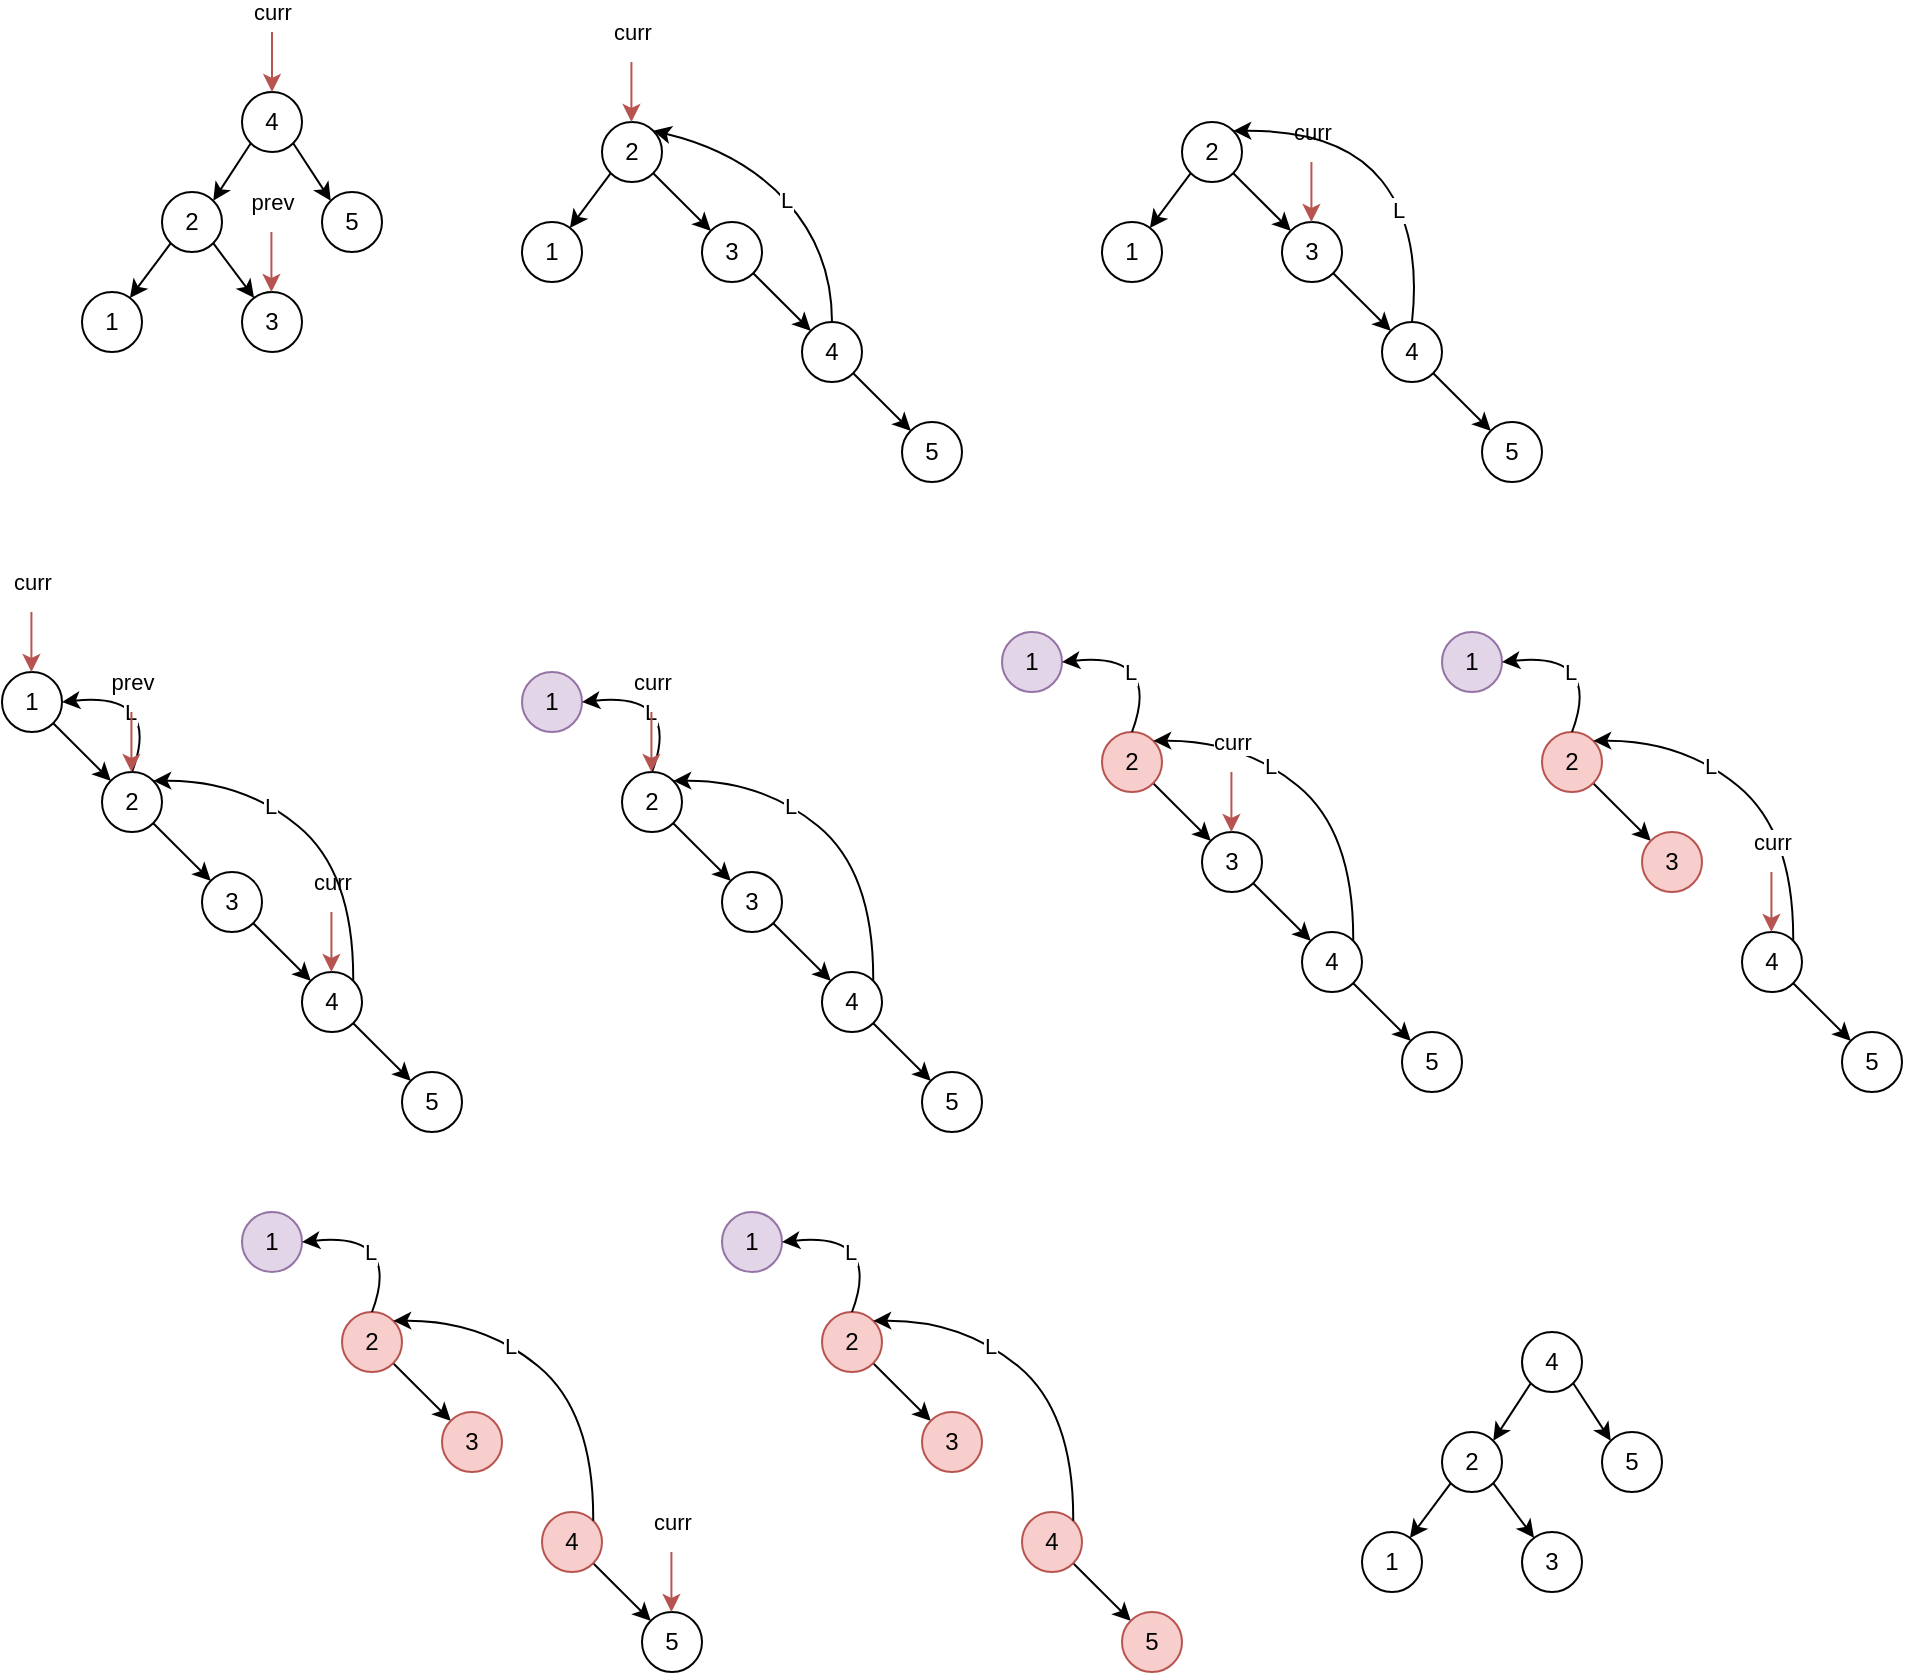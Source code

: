 <mxfile version="13.8.8" type="device"><diagram name="Page-1" id="42789a77-a242-8287-6e28-9cd8cfd52e62"><mxGraphModel dx="1424" dy="900" grid="1" gridSize="10" guides="1" tooltips="1" connect="1" arrows="1" fold="1" page="1" pageScale="1" pageWidth="1100" pageHeight="850" background="#ffffff" math="0" shadow="0"><root><mxCell id="0"/><mxCell id="1" parent="0"/><mxCell id="4T6d0F775KMx8Y6sRcqp-11" style="edgeStyle=none;rounded=0;orthogonalLoop=1;jettySize=auto;html=1;exitX=0;exitY=1;exitDx=0;exitDy=0;entryX=1;entryY=0;entryDx=0;entryDy=0;" edge="1" parent="1" source="4T6d0F775KMx8Y6sRcqp-1" target="4T6d0F775KMx8Y6sRcqp-2"><mxGeometry relative="1" as="geometry"/></mxCell><mxCell id="4T6d0F775KMx8Y6sRcqp-14" style="edgeStyle=none;rounded=0;orthogonalLoop=1;jettySize=auto;html=1;exitX=1;exitY=1;exitDx=0;exitDy=0;entryX=0;entryY=0;entryDx=0;entryDy=0;" edge="1" parent="1" source="4T6d0F775KMx8Y6sRcqp-1" target="4T6d0F775KMx8Y6sRcqp-5"><mxGeometry relative="1" as="geometry"/></mxCell><mxCell id="4T6d0F775KMx8Y6sRcqp-1" value="4" style="ellipse;whiteSpace=wrap;html=1;" vertex="1" parent="1"><mxGeometry x="160" y="110" width="30" height="30" as="geometry"/></mxCell><mxCell id="4T6d0F775KMx8Y6sRcqp-12" style="edgeStyle=none;rounded=0;orthogonalLoop=1;jettySize=auto;html=1;exitX=0;exitY=1;exitDx=0;exitDy=0;" edge="1" parent="1" source="4T6d0F775KMx8Y6sRcqp-2" target="4T6d0F775KMx8Y6sRcqp-3"><mxGeometry relative="1" as="geometry"/></mxCell><mxCell id="4T6d0F775KMx8Y6sRcqp-13" style="edgeStyle=none;rounded=0;orthogonalLoop=1;jettySize=auto;html=1;exitX=1;exitY=1;exitDx=0;exitDy=0;" edge="1" parent="1" source="4T6d0F775KMx8Y6sRcqp-2" target="4T6d0F775KMx8Y6sRcqp-4"><mxGeometry relative="1" as="geometry"/></mxCell><mxCell id="4T6d0F775KMx8Y6sRcqp-2" value="2" style="ellipse;whiteSpace=wrap;html=1;" vertex="1" parent="1"><mxGeometry x="120" y="160" width="30" height="30" as="geometry"/></mxCell><mxCell id="4T6d0F775KMx8Y6sRcqp-3" value="1" style="ellipse;whiteSpace=wrap;html=1;" vertex="1" parent="1"><mxGeometry x="80" y="210" width="30" height="30" as="geometry"/></mxCell><mxCell id="4T6d0F775KMx8Y6sRcqp-4" value="3" style="ellipse;whiteSpace=wrap;html=1;" vertex="1" parent="1"><mxGeometry x="160" y="210" width="30" height="30" as="geometry"/></mxCell><mxCell id="4T6d0F775KMx8Y6sRcqp-5" value="5" style="ellipse;whiteSpace=wrap;html=1;" vertex="1" parent="1"><mxGeometry x="200" y="160" width="30" height="30" as="geometry"/></mxCell><mxCell id="4T6d0F775KMx8Y6sRcqp-16" style="edgeStyle=none;rounded=0;orthogonalLoop=1;jettySize=auto;html=1;exitX=1;exitY=1;exitDx=0;exitDy=0;entryX=0;entryY=0;entryDx=0;entryDy=0;" edge="1" parent="1" source="4T6d0F775KMx8Y6sRcqp-17" target="4T6d0F775KMx8Y6sRcqp-23"><mxGeometry relative="1" as="geometry"/></mxCell><mxCell id="4T6d0F775KMx8Y6sRcqp-17" value="4" style="ellipse;whiteSpace=wrap;html=1;" vertex="1" parent="1"><mxGeometry x="440" y="225" width="30" height="30" as="geometry"/></mxCell><mxCell id="4T6d0F775KMx8Y6sRcqp-18" style="edgeStyle=none;rounded=0;orthogonalLoop=1;jettySize=auto;html=1;exitX=0;exitY=1;exitDx=0;exitDy=0;" edge="1" parent="1" source="4T6d0F775KMx8Y6sRcqp-20" target="4T6d0F775KMx8Y6sRcqp-21"><mxGeometry relative="1" as="geometry"/></mxCell><mxCell id="4T6d0F775KMx8Y6sRcqp-19" style="edgeStyle=none;rounded=0;orthogonalLoop=1;jettySize=auto;html=1;exitX=1;exitY=1;exitDx=0;exitDy=0;" edge="1" parent="1" source="4T6d0F775KMx8Y6sRcqp-20" target="4T6d0F775KMx8Y6sRcqp-22"><mxGeometry relative="1" as="geometry"/></mxCell><mxCell id="4T6d0F775KMx8Y6sRcqp-20" value="2" style="ellipse;whiteSpace=wrap;html=1;" vertex="1" parent="1"><mxGeometry x="340" y="125" width="30" height="30" as="geometry"/></mxCell><mxCell id="4T6d0F775KMx8Y6sRcqp-21" value="1" style="ellipse;whiteSpace=wrap;html=1;" vertex="1" parent="1"><mxGeometry x="300" y="175" width="30" height="30" as="geometry"/></mxCell><mxCell id="4T6d0F775KMx8Y6sRcqp-24" style="edgeStyle=none;rounded=0;orthogonalLoop=1;jettySize=auto;html=1;exitX=1;exitY=1;exitDx=0;exitDy=0;entryX=0;entryY=0;entryDx=0;entryDy=0;" edge="1" parent="1" source="4T6d0F775KMx8Y6sRcqp-22" target="4T6d0F775KMx8Y6sRcqp-17"><mxGeometry relative="1" as="geometry"/></mxCell><mxCell id="4T6d0F775KMx8Y6sRcqp-22" value="3" style="ellipse;whiteSpace=wrap;html=1;" vertex="1" parent="1"><mxGeometry x="390" y="175" width="30" height="30" as="geometry"/></mxCell><mxCell id="4T6d0F775KMx8Y6sRcqp-23" value="5" style="ellipse;whiteSpace=wrap;html=1;" vertex="1" parent="1"><mxGeometry x="490" y="275" width="30" height="30" as="geometry"/></mxCell><mxCell id="4T6d0F775KMx8Y6sRcqp-25" value="" style="endArrow=classic;html=1;entryX=0.5;entryY=0;entryDx=0;entryDy=0;fillColor=#f8cecc;strokeColor=#b85450;" edge="1" parent="1" target="4T6d0F775KMx8Y6sRcqp-1"><mxGeometry width="50" height="50" relative="1" as="geometry"><mxPoint x="175" y="80" as="sourcePoint"/><mxPoint x="200" y="50" as="targetPoint"/></mxGeometry></mxCell><mxCell id="4T6d0F775KMx8Y6sRcqp-36" value="curr" style="edgeLabel;html=1;align=center;verticalAlign=middle;resizable=0;points=[];" vertex="1" connectable="0" parent="4T6d0F775KMx8Y6sRcqp-25"><mxGeometry x="-0.561" y="-2" relative="1" as="geometry"><mxPoint x="2" y="-16.86" as="offset"/></mxGeometry></mxCell><mxCell id="4T6d0F775KMx8Y6sRcqp-37" value="" style="endArrow=classic;html=1;entryX=0.5;entryY=0;entryDx=0;entryDy=0;fillColor=#f8cecc;strokeColor=#b85450;" edge="1" parent="1"><mxGeometry width="50" height="50" relative="1" as="geometry"><mxPoint x="354.71" y="95" as="sourcePoint"/><mxPoint x="354.71" y="125" as="targetPoint"/></mxGeometry></mxCell><mxCell id="4T6d0F775KMx8Y6sRcqp-38" value="curr" style="edgeLabel;html=1;align=center;verticalAlign=middle;resizable=0;points=[];" vertex="1" connectable="0" parent="4T6d0F775KMx8Y6sRcqp-37"><mxGeometry x="-0.561" y="-2" relative="1" as="geometry"><mxPoint x="2.29" y="-21.86" as="offset"/></mxGeometry></mxCell><mxCell id="4T6d0F775KMx8Y6sRcqp-39" value="" style="endArrow=classic;html=1;entryX=0.5;entryY=0;entryDx=0;entryDy=0;fillColor=#f8cecc;strokeColor=#b85450;" edge="1" parent="1"><mxGeometry width="50" height="50" relative="1" as="geometry"><mxPoint x="174.71" y="180" as="sourcePoint"/><mxPoint x="174.71" y="210" as="targetPoint"/></mxGeometry></mxCell><mxCell id="4T6d0F775KMx8Y6sRcqp-40" value="prev" style="edgeLabel;html=1;align=center;verticalAlign=middle;resizable=0;points=[];" vertex="1" connectable="0" parent="4T6d0F775KMx8Y6sRcqp-39"><mxGeometry x="-0.561" y="-2" relative="1" as="geometry"><mxPoint x="2.29" y="-21.86" as="offset"/></mxGeometry></mxCell><mxCell id="4T6d0F775KMx8Y6sRcqp-44" value="" style="curved=1;endArrow=classic;html=1;entryX=1;entryY=0;entryDx=0;entryDy=0;exitX=0.5;exitY=0;exitDx=0;exitDy=0;" edge="1" parent="1" source="4T6d0F775KMx8Y6sRcqp-17" target="4T6d0F775KMx8Y6sRcqp-20"><mxGeometry width="50" height="50" relative="1" as="geometry"><mxPoint x="560" y="295" as="sourcePoint"/><mxPoint x="610" y="245" as="targetPoint"/><Array as="points"><mxPoint x="455" y="190"/><mxPoint x="410" y="140"/></Array></mxGeometry></mxCell><mxCell id="4T6d0F775KMx8Y6sRcqp-76" value="L" style="edgeLabel;html=1;align=center;verticalAlign=middle;resizable=0;points=[];" vertex="1" connectable="0" parent="4T6d0F775KMx8Y6sRcqp-44"><mxGeometry x="-0.052" relative="1" as="geometry"><mxPoint as="offset"/></mxGeometry></mxCell><mxCell id="4T6d0F775KMx8Y6sRcqp-45" style="edgeStyle=none;rounded=0;orthogonalLoop=1;jettySize=auto;html=1;exitX=1;exitY=1;exitDx=0;exitDy=0;entryX=0;entryY=0;entryDx=0;entryDy=0;" edge="1" parent="1" source="4T6d0F775KMx8Y6sRcqp-46" target="4T6d0F775KMx8Y6sRcqp-53"><mxGeometry relative="1" as="geometry"/></mxCell><mxCell id="4T6d0F775KMx8Y6sRcqp-46" value="4" style="ellipse;whiteSpace=wrap;html=1;" vertex="1" parent="1"><mxGeometry x="730" y="225" width="30" height="30" as="geometry"/></mxCell><mxCell id="4T6d0F775KMx8Y6sRcqp-47" style="edgeStyle=none;rounded=0;orthogonalLoop=1;jettySize=auto;html=1;exitX=0;exitY=1;exitDx=0;exitDy=0;" edge="1" parent="1" source="4T6d0F775KMx8Y6sRcqp-49" target="4T6d0F775KMx8Y6sRcqp-50"><mxGeometry relative="1" as="geometry"/></mxCell><mxCell id="4T6d0F775KMx8Y6sRcqp-48" style="edgeStyle=none;rounded=0;orthogonalLoop=1;jettySize=auto;html=1;exitX=1;exitY=1;exitDx=0;exitDy=0;" edge="1" parent="1" source="4T6d0F775KMx8Y6sRcqp-49" target="4T6d0F775KMx8Y6sRcqp-52"><mxGeometry relative="1" as="geometry"/></mxCell><mxCell id="4T6d0F775KMx8Y6sRcqp-49" value="2" style="ellipse;whiteSpace=wrap;html=1;" vertex="1" parent="1"><mxGeometry x="630" y="125" width="30" height="30" as="geometry"/></mxCell><mxCell id="4T6d0F775KMx8Y6sRcqp-50" value="1" style="ellipse;whiteSpace=wrap;html=1;" vertex="1" parent="1"><mxGeometry x="590" y="175" width="30" height="30" as="geometry"/></mxCell><mxCell id="4T6d0F775KMx8Y6sRcqp-51" style="edgeStyle=none;rounded=0;orthogonalLoop=1;jettySize=auto;html=1;exitX=1;exitY=1;exitDx=0;exitDy=0;entryX=0;entryY=0;entryDx=0;entryDy=0;" edge="1" parent="1" source="4T6d0F775KMx8Y6sRcqp-52" target="4T6d0F775KMx8Y6sRcqp-46"><mxGeometry relative="1" as="geometry"/></mxCell><mxCell id="4T6d0F775KMx8Y6sRcqp-52" value="3" style="ellipse;whiteSpace=wrap;html=1;" vertex="1" parent="1"><mxGeometry x="680" y="175" width="30" height="30" as="geometry"/></mxCell><mxCell id="4T6d0F775KMx8Y6sRcqp-53" value="5" style="ellipse;whiteSpace=wrap;html=1;" vertex="1" parent="1"><mxGeometry x="780" y="275" width="30" height="30" as="geometry"/></mxCell><mxCell id="4T6d0F775KMx8Y6sRcqp-54" value="" style="endArrow=classic;html=1;entryX=0.5;entryY=0;entryDx=0;entryDy=0;fillColor=#f8cecc;strokeColor=#b85450;" edge="1" parent="1"><mxGeometry width="50" height="50" relative="1" as="geometry"><mxPoint x="694.71" y="145" as="sourcePoint"/><mxPoint x="694.71" y="175" as="targetPoint"/></mxGeometry></mxCell><mxCell id="4T6d0F775KMx8Y6sRcqp-55" value="curr" style="edgeLabel;html=1;align=center;verticalAlign=middle;resizable=0;points=[];" vertex="1" connectable="0" parent="4T6d0F775KMx8Y6sRcqp-54"><mxGeometry x="-0.561" y="-2" relative="1" as="geometry"><mxPoint x="2.29" y="-21.86" as="offset"/></mxGeometry></mxCell><mxCell id="4T6d0F775KMx8Y6sRcqp-58" value="" style="curved=1;endArrow=classic;html=1;entryX=1;entryY=0;entryDx=0;entryDy=0;exitX=0.5;exitY=0;exitDx=0;exitDy=0;" edge="1" parent="1" source="4T6d0F775KMx8Y6sRcqp-46" target="4T6d0F775KMx8Y6sRcqp-49"><mxGeometry width="50" height="50" relative="1" as="geometry"><mxPoint x="850" y="295" as="sourcePoint"/><mxPoint x="900" y="245" as="targetPoint"/><Array as="points"><mxPoint x="750" y="180"/><mxPoint x="710" y="129"/></Array></mxGeometry></mxCell><mxCell id="4T6d0F775KMx8Y6sRcqp-77" value="L" style="edgeLabel;html=1;align=center;verticalAlign=middle;resizable=0;points=[];" vertex="1" connectable="0" parent="4T6d0F775KMx8Y6sRcqp-58"><mxGeometry x="-0.254" y="3" relative="1" as="geometry"><mxPoint as="offset"/></mxGeometry></mxCell><mxCell id="4T6d0F775KMx8Y6sRcqp-59" style="edgeStyle=none;rounded=0;orthogonalLoop=1;jettySize=auto;html=1;exitX=1;exitY=1;exitDx=0;exitDy=0;entryX=0;entryY=0;entryDx=0;entryDy=0;" edge="1" parent="1" source="4T6d0F775KMx8Y6sRcqp-60" target="4T6d0F775KMx8Y6sRcqp-67"><mxGeometry relative="1" as="geometry"/></mxCell><mxCell id="4T6d0F775KMx8Y6sRcqp-60" value="4" style="ellipse;whiteSpace=wrap;html=1;" vertex="1" parent="1"><mxGeometry x="190" y="550" width="30" height="30" as="geometry"/></mxCell><mxCell id="4T6d0F775KMx8Y6sRcqp-62" style="edgeStyle=none;rounded=0;orthogonalLoop=1;jettySize=auto;html=1;exitX=1;exitY=1;exitDx=0;exitDy=0;" edge="1" parent="1" source="4T6d0F775KMx8Y6sRcqp-63" target="4T6d0F775KMx8Y6sRcqp-66"><mxGeometry relative="1" as="geometry"/></mxCell><mxCell id="4T6d0F775KMx8Y6sRcqp-63" value="2" style="ellipse;whiteSpace=wrap;html=1;" vertex="1" parent="1"><mxGeometry x="90" y="450" width="30" height="30" as="geometry"/></mxCell><mxCell id="4T6d0F775KMx8Y6sRcqp-72" style="edgeStyle=none;rounded=0;orthogonalLoop=1;jettySize=auto;html=1;exitX=1;exitY=1;exitDx=0;exitDy=0;entryX=0;entryY=0;entryDx=0;entryDy=0;" edge="1" parent="1" source="4T6d0F775KMx8Y6sRcqp-64" target="4T6d0F775KMx8Y6sRcqp-63"><mxGeometry relative="1" as="geometry"/></mxCell><mxCell id="4T6d0F775KMx8Y6sRcqp-64" value="1" style="ellipse;whiteSpace=wrap;html=1;" vertex="1" parent="1"><mxGeometry x="40" y="400" width="30" height="30" as="geometry"/></mxCell><mxCell id="4T6d0F775KMx8Y6sRcqp-65" style="edgeStyle=none;rounded=0;orthogonalLoop=1;jettySize=auto;html=1;exitX=1;exitY=1;exitDx=0;exitDy=0;entryX=0;entryY=0;entryDx=0;entryDy=0;" edge="1" parent="1" source="4T6d0F775KMx8Y6sRcqp-66" target="4T6d0F775KMx8Y6sRcqp-60"><mxGeometry relative="1" as="geometry"/></mxCell><mxCell id="4T6d0F775KMx8Y6sRcqp-66" value="3" style="ellipse;whiteSpace=wrap;html=1;" vertex="1" parent="1"><mxGeometry x="140" y="500" width="30" height="30" as="geometry"/></mxCell><mxCell id="4T6d0F775KMx8Y6sRcqp-67" value="5" style="ellipse;whiteSpace=wrap;html=1;" vertex="1" parent="1"><mxGeometry x="240" y="600" width="30" height="30" as="geometry"/></mxCell><mxCell id="4T6d0F775KMx8Y6sRcqp-68" value="" style="endArrow=classic;html=1;entryX=0.5;entryY=0;entryDx=0;entryDy=0;fillColor=#f8cecc;strokeColor=#b85450;" edge="1" parent="1"><mxGeometry width="50" height="50" relative="1" as="geometry"><mxPoint x="204.71" y="520" as="sourcePoint"/><mxPoint x="204.71" y="550" as="targetPoint"/></mxGeometry></mxCell><mxCell id="4T6d0F775KMx8Y6sRcqp-69" value="curr" style="edgeLabel;html=1;align=center;verticalAlign=middle;resizable=0;points=[];" vertex="1" connectable="0" parent="4T6d0F775KMx8Y6sRcqp-68"><mxGeometry x="-0.561" y="-2" relative="1" as="geometry"><mxPoint x="2.29" y="-21.86" as="offset"/></mxGeometry></mxCell><mxCell id="4T6d0F775KMx8Y6sRcqp-70" value="" style="curved=1;endArrow=classic;html=1;entryX=1;entryY=0;entryDx=0;entryDy=0;exitX=1;exitY=0;exitDx=0;exitDy=0;" edge="1" parent="1" source="4T6d0F775KMx8Y6sRcqp-60" target="4T6d0F775KMx8Y6sRcqp-63"><mxGeometry width="50" height="50" relative="1" as="geometry"><mxPoint x="310" y="550" as="sourcePoint"/><mxPoint x="360" y="500" as="targetPoint"/><Array as="points"><mxPoint x="216" y="500"/><mxPoint x="160" y="454"/></Array></mxGeometry></mxCell><mxCell id="4T6d0F775KMx8Y6sRcqp-79" value="L" style="edgeLabel;html=1;align=center;verticalAlign=middle;resizable=0;points=[];" vertex="1" connectable="0" parent="4T6d0F775KMx8Y6sRcqp-70"><mxGeometry x="0.267" y="1" relative="1" as="geometry"><mxPoint as="offset"/></mxGeometry></mxCell><mxCell id="4T6d0F775KMx8Y6sRcqp-73" value="" style="curved=1;endArrow=classic;html=1;exitX=0.5;exitY=0;exitDx=0;exitDy=0;entryX=1;entryY=0.5;entryDx=0;entryDy=0;" edge="1" parent="1" source="4T6d0F775KMx8Y6sRcqp-63" target="4T6d0F775KMx8Y6sRcqp-64"><mxGeometry width="50" height="50" relative="1" as="geometry"><mxPoint x="350" y="420" as="sourcePoint"/><mxPoint x="400" y="370" as="targetPoint"/><Array as="points"><mxPoint x="120" y="410"/></Array></mxGeometry></mxCell><mxCell id="4T6d0F775KMx8Y6sRcqp-78" value="L" style="edgeLabel;html=1;align=center;verticalAlign=middle;resizable=0;points=[];" vertex="1" connectable="0" parent="4T6d0F775KMx8Y6sRcqp-73"><mxGeometry x="-0.404" y="12" relative="1" as="geometry"><mxPoint as="offset"/></mxGeometry></mxCell><mxCell id="4T6d0F775KMx8Y6sRcqp-74" value="" style="endArrow=classic;html=1;entryX=0.5;entryY=0;entryDx=0;entryDy=0;fillColor=#f8cecc;strokeColor=#b85450;" edge="1" parent="1"><mxGeometry width="50" height="50" relative="1" as="geometry"><mxPoint x="54.71" y="370" as="sourcePoint"/><mxPoint x="54.71" y="400" as="targetPoint"/></mxGeometry></mxCell><mxCell id="4T6d0F775KMx8Y6sRcqp-75" value="curr" style="edgeLabel;html=1;align=center;verticalAlign=middle;resizable=0;points=[];" vertex="1" connectable="0" parent="4T6d0F775KMx8Y6sRcqp-74"><mxGeometry x="-0.561" y="-2" relative="1" as="geometry"><mxPoint x="2.29" y="-21.86" as="offset"/></mxGeometry></mxCell><mxCell id="4T6d0F775KMx8Y6sRcqp-80" style="edgeStyle=none;rounded=0;orthogonalLoop=1;jettySize=auto;html=1;exitX=1;exitY=1;exitDx=0;exitDy=0;entryX=0;entryY=0;entryDx=0;entryDy=0;" edge="1" parent="1" source="4T6d0F775KMx8Y6sRcqp-81" target="4T6d0F775KMx8Y6sRcqp-88"><mxGeometry relative="1" as="geometry"/></mxCell><mxCell id="4T6d0F775KMx8Y6sRcqp-81" value="4" style="ellipse;whiteSpace=wrap;html=1;" vertex="1" parent="1"><mxGeometry x="450" y="550" width="30" height="30" as="geometry"/></mxCell><mxCell id="4T6d0F775KMx8Y6sRcqp-82" style="edgeStyle=none;rounded=0;orthogonalLoop=1;jettySize=auto;html=1;exitX=1;exitY=1;exitDx=0;exitDy=0;" edge="1" parent="1" source="4T6d0F775KMx8Y6sRcqp-83" target="4T6d0F775KMx8Y6sRcqp-87"><mxGeometry relative="1" as="geometry"/></mxCell><mxCell id="4T6d0F775KMx8Y6sRcqp-83" value="2" style="ellipse;whiteSpace=wrap;html=1;" vertex="1" parent="1"><mxGeometry x="350" y="450" width="30" height="30" as="geometry"/></mxCell><mxCell id="4T6d0F775KMx8Y6sRcqp-85" value="1" style="ellipse;whiteSpace=wrap;html=1;fillColor=#e1d5e7;strokeColor=#9673a6;" vertex="1" parent="1"><mxGeometry x="300" y="400" width="30" height="30" as="geometry"/></mxCell><mxCell id="4T6d0F775KMx8Y6sRcqp-86" style="edgeStyle=none;rounded=0;orthogonalLoop=1;jettySize=auto;html=1;exitX=1;exitY=1;exitDx=0;exitDy=0;entryX=0;entryY=0;entryDx=0;entryDy=0;" edge="1" parent="1" source="4T6d0F775KMx8Y6sRcqp-87" target="4T6d0F775KMx8Y6sRcqp-81"><mxGeometry relative="1" as="geometry"/></mxCell><mxCell id="4T6d0F775KMx8Y6sRcqp-87" value="3" style="ellipse;whiteSpace=wrap;html=1;" vertex="1" parent="1"><mxGeometry x="400" y="500" width="30" height="30" as="geometry"/></mxCell><mxCell id="4T6d0F775KMx8Y6sRcqp-88" value="5" style="ellipse;whiteSpace=wrap;html=1;" vertex="1" parent="1"><mxGeometry x="500" y="600" width="30" height="30" as="geometry"/></mxCell><mxCell id="4T6d0F775KMx8Y6sRcqp-91" value="" style="curved=1;endArrow=classic;html=1;entryX=1;entryY=0;entryDx=0;entryDy=0;exitX=1;exitY=0;exitDx=0;exitDy=0;" edge="1" parent="1" source="4T6d0F775KMx8Y6sRcqp-81" target="4T6d0F775KMx8Y6sRcqp-83"><mxGeometry width="50" height="50" relative="1" as="geometry"><mxPoint x="570" y="550" as="sourcePoint"/><mxPoint x="620" y="500" as="targetPoint"/><Array as="points"><mxPoint x="476" y="500"/><mxPoint x="420" y="454"/></Array></mxGeometry></mxCell><mxCell id="4T6d0F775KMx8Y6sRcqp-92" value="L" style="edgeLabel;html=1;align=center;verticalAlign=middle;resizable=0;points=[];" vertex="1" connectable="0" parent="4T6d0F775KMx8Y6sRcqp-91"><mxGeometry x="0.267" y="1" relative="1" as="geometry"><mxPoint as="offset"/></mxGeometry></mxCell><mxCell id="4T6d0F775KMx8Y6sRcqp-93" value="" style="curved=1;endArrow=classic;html=1;exitX=0.5;exitY=0;exitDx=0;exitDy=0;entryX=1;entryY=0.5;entryDx=0;entryDy=0;" edge="1" parent="1" source="4T6d0F775KMx8Y6sRcqp-83" target="4T6d0F775KMx8Y6sRcqp-85"><mxGeometry width="50" height="50" relative="1" as="geometry"><mxPoint x="610" y="420" as="sourcePoint"/><mxPoint x="660" y="370" as="targetPoint"/><Array as="points"><mxPoint x="380" y="410"/></Array></mxGeometry></mxCell><mxCell id="4T6d0F775KMx8Y6sRcqp-94" value="L" style="edgeLabel;html=1;align=center;verticalAlign=middle;resizable=0;points=[];" vertex="1" connectable="0" parent="4T6d0F775KMx8Y6sRcqp-93"><mxGeometry x="-0.404" y="12" relative="1" as="geometry"><mxPoint as="offset"/></mxGeometry></mxCell><mxCell id="4T6d0F775KMx8Y6sRcqp-95" value="" style="endArrow=classic;html=1;entryX=0.5;entryY=0;entryDx=0;entryDy=0;fillColor=#f8cecc;strokeColor=#b85450;" edge="1" parent="1"><mxGeometry width="50" height="50" relative="1" as="geometry"><mxPoint x="104.71" y="420" as="sourcePoint"/><mxPoint x="104.71" y="450" as="targetPoint"/></mxGeometry></mxCell><mxCell id="4T6d0F775KMx8Y6sRcqp-96" value="prev" style="edgeLabel;html=1;align=center;verticalAlign=middle;resizable=0;points=[];" vertex="1" connectable="0" parent="4T6d0F775KMx8Y6sRcqp-95"><mxGeometry x="-0.561" y="-2" relative="1" as="geometry"><mxPoint x="2.29" y="-21.86" as="offset"/></mxGeometry></mxCell><mxCell id="4T6d0F775KMx8Y6sRcqp-97" value="" style="endArrow=classic;html=1;entryX=0.5;entryY=0;entryDx=0;entryDy=0;fillColor=#f8cecc;strokeColor=#b85450;" edge="1" parent="1"><mxGeometry width="50" height="50" relative="1" as="geometry"><mxPoint x="364.71" y="420" as="sourcePoint"/><mxPoint x="364.71" y="450" as="targetPoint"/></mxGeometry></mxCell><mxCell id="4T6d0F775KMx8Y6sRcqp-98" value="curr" style="edgeLabel;html=1;align=center;verticalAlign=middle;resizable=0;points=[];" vertex="1" connectable="0" parent="4T6d0F775KMx8Y6sRcqp-97"><mxGeometry x="-0.561" y="-2" relative="1" as="geometry"><mxPoint x="2.29" y="-21.86" as="offset"/></mxGeometry></mxCell><mxCell id="4T6d0F775KMx8Y6sRcqp-99" style="edgeStyle=none;rounded=0;orthogonalLoop=1;jettySize=auto;html=1;exitX=1;exitY=1;exitDx=0;exitDy=0;entryX=0;entryY=0;entryDx=0;entryDy=0;" edge="1" parent="1" source="4T6d0F775KMx8Y6sRcqp-100" target="4T6d0F775KMx8Y6sRcqp-106"><mxGeometry relative="1" as="geometry"/></mxCell><mxCell id="4T6d0F775KMx8Y6sRcqp-100" value="4" style="ellipse;whiteSpace=wrap;html=1;" vertex="1" parent="1"><mxGeometry x="690" y="530" width="30" height="30" as="geometry"/></mxCell><mxCell id="4T6d0F775KMx8Y6sRcqp-101" style="edgeStyle=none;rounded=0;orthogonalLoop=1;jettySize=auto;html=1;exitX=1;exitY=1;exitDx=0;exitDy=0;" edge="1" parent="1" source="4T6d0F775KMx8Y6sRcqp-102" target="4T6d0F775KMx8Y6sRcqp-105"><mxGeometry relative="1" as="geometry"/></mxCell><mxCell id="4T6d0F775KMx8Y6sRcqp-102" value="2" style="ellipse;whiteSpace=wrap;html=1;fillColor=#f8cecc;strokeColor=#b85450;" vertex="1" parent="1"><mxGeometry x="590" y="430" width="30" height="30" as="geometry"/></mxCell><mxCell id="4T6d0F775KMx8Y6sRcqp-103" value="1" style="ellipse;whiteSpace=wrap;html=1;fillColor=#e1d5e7;strokeColor=#9673a6;" vertex="1" parent="1"><mxGeometry x="540" y="380" width="30" height="30" as="geometry"/></mxCell><mxCell id="4T6d0F775KMx8Y6sRcqp-104" style="edgeStyle=none;rounded=0;orthogonalLoop=1;jettySize=auto;html=1;exitX=1;exitY=1;exitDx=0;exitDy=0;entryX=0;entryY=0;entryDx=0;entryDy=0;" edge="1" parent="1" source="4T6d0F775KMx8Y6sRcqp-105" target="4T6d0F775KMx8Y6sRcqp-100"><mxGeometry relative="1" as="geometry"/></mxCell><mxCell id="4T6d0F775KMx8Y6sRcqp-105" value="3" style="ellipse;whiteSpace=wrap;html=1;" vertex="1" parent="1"><mxGeometry x="640" y="480" width="30" height="30" as="geometry"/></mxCell><mxCell id="4T6d0F775KMx8Y6sRcqp-106" value="5" style="ellipse;whiteSpace=wrap;html=1;" vertex="1" parent="1"><mxGeometry x="740" y="580" width="30" height="30" as="geometry"/></mxCell><mxCell id="4T6d0F775KMx8Y6sRcqp-109" value="" style="curved=1;endArrow=classic;html=1;entryX=1;entryY=0;entryDx=0;entryDy=0;exitX=1;exitY=0;exitDx=0;exitDy=0;" edge="1" parent="1" source="4T6d0F775KMx8Y6sRcqp-100" target="4T6d0F775KMx8Y6sRcqp-102"><mxGeometry width="50" height="50" relative="1" as="geometry"><mxPoint x="810" y="530" as="sourcePoint"/><mxPoint x="860" y="480" as="targetPoint"/><Array as="points"><mxPoint x="716" y="480"/><mxPoint x="660" y="434"/></Array></mxGeometry></mxCell><mxCell id="4T6d0F775KMx8Y6sRcqp-110" value="L" style="edgeLabel;html=1;align=center;verticalAlign=middle;resizable=0;points=[];" vertex="1" connectable="0" parent="4T6d0F775KMx8Y6sRcqp-109"><mxGeometry x="0.267" y="1" relative="1" as="geometry"><mxPoint as="offset"/></mxGeometry></mxCell><mxCell id="4T6d0F775KMx8Y6sRcqp-111" value="" style="curved=1;endArrow=classic;html=1;exitX=0.5;exitY=0;exitDx=0;exitDy=0;entryX=1;entryY=0.5;entryDx=0;entryDy=0;" edge="1" parent="1" source="4T6d0F775KMx8Y6sRcqp-102" target="4T6d0F775KMx8Y6sRcqp-103"><mxGeometry width="50" height="50" relative="1" as="geometry"><mxPoint x="850" y="400" as="sourcePoint"/><mxPoint x="900" y="350" as="targetPoint"/><Array as="points"><mxPoint x="620" y="390"/></Array></mxGeometry></mxCell><mxCell id="4T6d0F775KMx8Y6sRcqp-112" value="L" style="edgeLabel;html=1;align=center;verticalAlign=middle;resizable=0;points=[];" vertex="1" connectable="0" parent="4T6d0F775KMx8Y6sRcqp-111"><mxGeometry x="-0.404" y="12" relative="1" as="geometry"><mxPoint as="offset"/></mxGeometry></mxCell><mxCell id="4T6d0F775KMx8Y6sRcqp-113" value="" style="endArrow=classic;html=1;entryX=0.5;entryY=0;entryDx=0;entryDy=0;fillColor=#f8cecc;strokeColor=#b85450;" edge="1" parent="1"><mxGeometry width="50" height="50" relative="1" as="geometry"><mxPoint x="654.71" y="450" as="sourcePoint"/><mxPoint x="654.71" y="480" as="targetPoint"/></mxGeometry></mxCell><mxCell id="4T6d0F775KMx8Y6sRcqp-114" value="curr" style="edgeLabel;html=1;align=center;verticalAlign=middle;resizable=0;points=[];" vertex="1" connectable="0" parent="4T6d0F775KMx8Y6sRcqp-113"><mxGeometry x="-0.561" y="-2" relative="1" as="geometry"><mxPoint x="2.29" y="-21.86" as="offset"/></mxGeometry></mxCell><mxCell id="4T6d0F775KMx8Y6sRcqp-115" style="edgeStyle=none;rounded=0;orthogonalLoop=1;jettySize=auto;html=1;exitX=1;exitY=1;exitDx=0;exitDy=0;entryX=0;entryY=0;entryDx=0;entryDy=0;" edge="1" parent="1" source="4T6d0F775KMx8Y6sRcqp-116" target="4T6d0F775KMx8Y6sRcqp-122"><mxGeometry relative="1" as="geometry"/></mxCell><mxCell id="4T6d0F775KMx8Y6sRcqp-116" value="4" style="ellipse;whiteSpace=wrap;html=1;" vertex="1" parent="1"><mxGeometry x="910" y="530" width="30" height="30" as="geometry"/></mxCell><mxCell id="4T6d0F775KMx8Y6sRcqp-117" style="edgeStyle=none;rounded=0;orthogonalLoop=1;jettySize=auto;html=1;exitX=1;exitY=1;exitDx=0;exitDy=0;" edge="1" parent="1" source="4T6d0F775KMx8Y6sRcqp-118" target="4T6d0F775KMx8Y6sRcqp-121"><mxGeometry relative="1" as="geometry"/></mxCell><mxCell id="4T6d0F775KMx8Y6sRcqp-118" value="2" style="ellipse;whiteSpace=wrap;html=1;fillColor=#f8cecc;strokeColor=#b85450;" vertex="1" parent="1"><mxGeometry x="810" y="430" width="30" height="30" as="geometry"/></mxCell><mxCell id="4T6d0F775KMx8Y6sRcqp-119" value="1" style="ellipse;whiteSpace=wrap;html=1;fillColor=#e1d5e7;strokeColor=#9673a6;" vertex="1" parent="1"><mxGeometry x="760" y="380" width="30" height="30" as="geometry"/></mxCell><mxCell id="4T6d0F775KMx8Y6sRcqp-121" value="3" style="ellipse;whiteSpace=wrap;html=1;fillColor=#f8cecc;strokeColor=#b85450;" vertex="1" parent="1"><mxGeometry x="860" y="480" width="30" height="30" as="geometry"/></mxCell><mxCell id="4T6d0F775KMx8Y6sRcqp-122" value="5" style="ellipse;whiteSpace=wrap;html=1;" vertex="1" parent="1"><mxGeometry x="960" y="580" width="30" height="30" as="geometry"/></mxCell><mxCell id="4T6d0F775KMx8Y6sRcqp-123" value="" style="curved=1;endArrow=classic;html=1;entryX=1;entryY=0;entryDx=0;entryDy=0;exitX=1;exitY=0;exitDx=0;exitDy=0;" edge="1" parent="1" source="4T6d0F775KMx8Y6sRcqp-116" target="4T6d0F775KMx8Y6sRcqp-118"><mxGeometry width="50" height="50" relative="1" as="geometry"><mxPoint x="1030" y="530" as="sourcePoint"/><mxPoint x="1080" y="480" as="targetPoint"/><Array as="points"><mxPoint x="936" y="480"/><mxPoint x="880" y="434"/></Array></mxGeometry></mxCell><mxCell id="4T6d0F775KMx8Y6sRcqp-124" value="L" style="edgeLabel;html=1;align=center;verticalAlign=middle;resizable=0;points=[];" vertex="1" connectable="0" parent="4T6d0F775KMx8Y6sRcqp-123"><mxGeometry x="0.267" y="1" relative="1" as="geometry"><mxPoint as="offset"/></mxGeometry></mxCell><mxCell id="4T6d0F775KMx8Y6sRcqp-125" value="" style="curved=1;endArrow=classic;html=1;exitX=0.5;exitY=0;exitDx=0;exitDy=0;entryX=1;entryY=0.5;entryDx=0;entryDy=0;" edge="1" parent="1" source="4T6d0F775KMx8Y6sRcqp-118" target="4T6d0F775KMx8Y6sRcqp-119"><mxGeometry width="50" height="50" relative="1" as="geometry"><mxPoint x="1070" y="400" as="sourcePoint"/><mxPoint x="1120" y="350" as="targetPoint"/><Array as="points"><mxPoint x="840" y="390"/></Array></mxGeometry></mxCell><mxCell id="4T6d0F775KMx8Y6sRcqp-126" value="L" style="edgeLabel;html=1;align=center;verticalAlign=middle;resizable=0;points=[];" vertex="1" connectable="0" parent="4T6d0F775KMx8Y6sRcqp-125"><mxGeometry x="-0.404" y="12" relative="1" as="geometry"><mxPoint as="offset"/></mxGeometry></mxCell><mxCell id="4T6d0F775KMx8Y6sRcqp-127" value="" style="endArrow=classic;html=1;entryX=0.5;entryY=0;entryDx=0;entryDy=0;fillColor=#f8cecc;strokeColor=#b85450;" edge="1" parent="1"><mxGeometry width="50" height="50" relative="1" as="geometry"><mxPoint x="924.71" y="500" as="sourcePoint"/><mxPoint x="924.71" y="530" as="targetPoint"/></mxGeometry></mxCell><mxCell id="4T6d0F775KMx8Y6sRcqp-128" value="curr" style="edgeLabel;html=1;align=center;verticalAlign=middle;resizable=0;points=[];" vertex="1" connectable="0" parent="4T6d0F775KMx8Y6sRcqp-127"><mxGeometry x="-0.561" y="-2" relative="1" as="geometry"><mxPoint x="2.29" y="-21.86" as="offset"/></mxGeometry></mxCell><mxCell id="4T6d0F775KMx8Y6sRcqp-129" style="edgeStyle=none;rounded=0;orthogonalLoop=1;jettySize=auto;html=1;exitX=1;exitY=1;exitDx=0;exitDy=0;entryX=0;entryY=0;entryDx=0;entryDy=0;" edge="1" parent="1" source="4T6d0F775KMx8Y6sRcqp-130" target="4T6d0F775KMx8Y6sRcqp-135"><mxGeometry relative="1" as="geometry"/></mxCell><mxCell id="4T6d0F775KMx8Y6sRcqp-130" value="4" style="ellipse;whiteSpace=wrap;html=1;fillColor=#f8cecc;strokeColor=#b85450;" vertex="1" parent="1"><mxGeometry x="310" y="820" width="30" height="30" as="geometry"/></mxCell><mxCell id="4T6d0F775KMx8Y6sRcqp-131" style="edgeStyle=none;rounded=0;orthogonalLoop=1;jettySize=auto;html=1;exitX=1;exitY=1;exitDx=0;exitDy=0;" edge="1" parent="1" source="4T6d0F775KMx8Y6sRcqp-132" target="4T6d0F775KMx8Y6sRcqp-134"><mxGeometry relative="1" as="geometry"/></mxCell><mxCell id="4T6d0F775KMx8Y6sRcqp-132" value="2" style="ellipse;whiteSpace=wrap;html=1;fillColor=#f8cecc;strokeColor=#b85450;" vertex="1" parent="1"><mxGeometry x="210" y="720" width="30" height="30" as="geometry"/></mxCell><mxCell id="4T6d0F775KMx8Y6sRcqp-133" value="1" style="ellipse;whiteSpace=wrap;html=1;fillColor=#e1d5e7;strokeColor=#9673a6;" vertex="1" parent="1"><mxGeometry x="160" y="670" width="30" height="30" as="geometry"/></mxCell><mxCell id="4T6d0F775KMx8Y6sRcqp-134" value="3" style="ellipse;whiteSpace=wrap;html=1;fillColor=#f8cecc;strokeColor=#b85450;" vertex="1" parent="1"><mxGeometry x="260" y="770" width="30" height="30" as="geometry"/></mxCell><mxCell id="4T6d0F775KMx8Y6sRcqp-135" value="5" style="ellipse;whiteSpace=wrap;html=1;" vertex="1" parent="1"><mxGeometry x="360" y="870" width="30" height="30" as="geometry"/></mxCell><mxCell id="4T6d0F775KMx8Y6sRcqp-136" value="" style="curved=1;endArrow=classic;html=1;entryX=1;entryY=0;entryDx=0;entryDy=0;exitX=1;exitY=0;exitDx=0;exitDy=0;" edge="1" parent="1" source="4T6d0F775KMx8Y6sRcqp-130" target="4T6d0F775KMx8Y6sRcqp-132"><mxGeometry width="50" height="50" relative="1" as="geometry"><mxPoint x="430" y="820" as="sourcePoint"/><mxPoint x="480" y="770" as="targetPoint"/><Array as="points"><mxPoint x="336" y="770"/><mxPoint x="280" y="724"/></Array></mxGeometry></mxCell><mxCell id="4T6d0F775KMx8Y6sRcqp-137" value="L" style="edgeLabel;html=1;align=center;verticalAlign=middle;resizable=0;points=[];" vertex="1" connectable="0" parent="4T6d0F775KMx8Y6sRcqp-136"><mxGeometry x="0.267" y="1" relative="1" as="geometry"><mxPoint as="offset"/></mxGeometry></mxCell><mxCell id="4T6d0F775KMx8Y6sRcqp-138" value="" style="curved=1;endArrow=classic;html=1;exitX=0.5;exitY=0;exitDx=0;exitDy=0;entryX=1;entryY=0.5;entryDx=0;entryDy=0;" edge="1" parent="1" source="4T6d0F775KMx8Y6sRcqp-132" target="4T6d0F775KMx8Y6sRcqp-133"><mxGeometry width="50" height="50" relative="1" as="geometry"><mxPoint x="470" y="690" as="sourcePoint"/><mxPoint x="520" y="640" as="targetPoint"/><Array as="points"><mxPoint x="240" y="680"/></Array></mxGeometry></mxCell><mxCell id="4T6d0F775KMx8Y6sRcqp-139" value="L" style="edgeLabel;html=1;align=center;verticalAlign=middle;resizable=0;points=[];" vertex="1" connectable="0" parent="4T6d0F775KMx8Y6sRcqp-138"><mxGeometry x="-0.404" y="12" relative="1" as="geometry"><mxPoint as="offset"/></mxGeometry></mxCell><mxCell id="4T6d0F775KMx8Y6sRcqp-140" value="" style="endArrow=classic;html=1;entryX=0.5;entryY=0;entryDx=0;entryDy=0;fillColor=#f8cecc;strokeColor=#b85450;" edge="1" parent="1"><mxGeometry width="50" height="50" relative="1" as="geometry"><mxPoint x="374.71" y="840" as="sourcePoint"/><mxPoint x="374.71" y="870" as="targetPoint"/></mxGeometry></mxCell><mxCell id="4T6d0F775KMx8Y6sRcqp-141" value="curr" style="edgeLabel;html=1;align=center;verticalAlign=middle;resizable=0;points=[];" vertex="1" connectable="0" parent="4T6d0F775KMx8Y6sRcqp-140"><mxGeometry x="-0.561" y="-2" relative="1" as="geometry"><mxPoint x="2.29" y="-21.86" as="offset"/></mxGeometry></mxCell><mxCell id="4T6d0F775KMx8Y6sRcqp-142" style="edgeStyle=none;rounded=0;orthogonalLoop=1;jettySize=auto;html=1;exitX=0;exitY=1;exitDx=0;exitDy=0;entryX=1;entryY=0;entryDx=0;entryDy=0;" edge="1" parent="1" source="4T6d0F775KMx8Y6sRcqp-144" target="4T6d0F775KMx8Y6sRcqp-147"><mxGeometry relative="1" as="geometry"/></mxCell><mxCell id="4T6d0F775KMx8Y6sRcqp-143" style="edgeStyle=none;rounded=0;orthogonalLoop=1;jettySize=auto;html=1;exitX=1;exitY=1;exitDx=0;exitDy=0;entryX=0;entryY=0;entryDx=0;entryDy=0;" edge="1" parent="1" source="4T6d0F775KMx8Y6sRcqp-144" target="4T6d0F775KMx8Y6sRcqp-150"><mxGeometry relative="1" as="geometry"/></mxCell><mxCell id="4T6d0F775KMx8Y6sRcqp-144" value="4" style="ellipse;whiteSpace=wrap;html=1;" vertex="1" parent="1"><mxGeometry x="800" y="730" width="30" height="30" as="geometry"/></mxCell><mxCell id="4T6d0F775KMx8Y6sRcqp-145" style="edgeStyle=none;rounded=0;orthogonalLoop=1;jettySize=auto;html=1;exitX=0;exitY=1;exitDx=0;exitDy=0;" edge="1" parent="1" source="4T6d0F775KMx8Y6sRcqp-147" target="4T6d0F775KMx8Y6sRcqp-148"><mxGeometry relative="1" as="geometry"/></mxCell><mxCell id="4T6d0F775KMx8Y6sRcqp-146" style="edgeStyle=none;rounded=0;orthogonalLoop=1;jettySize=auto;html=1;exitX=1;exitY=1;exitDx=0;exitDy=0;" edge="1" parent="1" source="4T6d0F775KMx8Y6sRcqp-147" target="4T6d0F775KMx8Y6sRcqp-149"><mxGeometry relative="1" as="geometry"/></mxCell><mxCell id="4T6d0F775KMx8Y6sRcqp-147" value="2" style="ellipse;whiteSpace=wrap;html=1;" vertex="1" parent="1"><mxGeometry x="760" y="780" width="30" height="30" as="geometry"/></mxCell><mxCell id="4T6d0F775KMx8Y6sRcqp-148" value="1" style="ellipse;whiteSpace=wrap;html=1;" vertex="1" parent="1"><mxGeometry x="720" y="830" width="30" height="30" as="geometry"/></mxCell><mxCell id="4T6d0F775KMx8Y6sRcqp-149" value="3" style="ellipse;whiteSpace=wrap;html=1;" vertex="1" parent="1"><mxGeometry x="800" y="830" width="30" height="30" as="geometry"/></mxCell><mxCell id="4T6d0F775KMx8Y6sRcqp-150" value="5" style="ellipse;whiteSpace=wrap;html=1;" vertex="1" parent="1"><mxGeometry x="840" y="780" width="30" height="30" as="geometry"/></mxCell><mxCell id="4T6d0F775KMx8Y6sRcqp-155" style="edgeStyle=none;rounded=0;orthogonalLoop=1;jettySize=auto;html=1;exitX=1;exitY=1;exitDx=0;exitDy=0;entryX=0;entryY=0;entryDx=0;entryDy=0;" edge="1" parent="1" source="4T6d0F775KMx8Y6sRcqp-156" target="4T6d0F775KMx8Y6sRcqp-161"><mxGeometry relative="1" as="geometry"/></mxCell><mxCell id="4T6d0F775KMx8Y6sRcqp-156" value="4" style="ellipse;whiteSpace=wrap;html=1;fillColor=#f8cecc;strokeColor=#b85450;" vertex="1" parent="1"><mxGeometry x="550" y="820" width="30" height="30" as="geometry"/></mxCell><mxCell id="4T6d0F775KMx8Y6sRcqp-157" style="edgeStyle=none;rounded=0;orthogonalLoop=1;jettySize=auto;html=1;exitX=1;exitY=1;exitDx=0;exitDy=0;" edge="1" parent="1" source="4T6d0F775KMx8Y6sRcqp-158" target="4T6d0F775KMx8Y6sRcqp-160"><mxGeometry relative="1" as="geometry"/></mxCell><mxCell id="4T6d0F775KMx8Y6sRcqp-158" value="2" style="ellipse;whiteSpace=wrap;html=1;fillColor=#f8cecc;strokeColor=#b85450;" vertex="1" parent="1"><mxGeometry x="450" y="720" width="30" height="30" as="geometry"/></mxCell><mxCell id="4T6d0F775KMx8Y6sRcqp-159" value="1" style="ellipse;whiteSpace=wrap;html=1;fillColor=#e1d5e7;strokeColor=#9673a6;" vertex="1" parent="1"><mxGeometry x="400" y="670" width="30" height="30" as="geometry"/></mxCell><mxCell id="4T6d0F775KMx8Y6sRcqp-160" value="3" style="ellipse;whiteSpace=wrap;html=1;fillColor=#f8cecc;strokeColor=#b85450;" vertex="1" parent="1"><mxGeometry x="500" y="770" width="30" height="30" as="geometry"/></mxCell><mxCell id="4T6d0F775KMx8Y6sRcqp-161" value="5" style="ellipse;whiteSpace=wrap;html=1;fillColor=#f8cecc;strokeColor=#b85450;" vertex="1" parent="1"><mxGeometry x="600" y="870" width="30" height="30" as="geometry"/></mxCell><mxCell id="4T6d0F775KMx8Y6sRcqp-162" value="" style="curved=1;endArrow=classic;html=1;entryX=1;entryY=0;entryDx=0;entryDy=0;exitX=1;exitY=0;exitDx=0;exitDy=0;" edge="1" parent="1" source="4T6d0F775KMx8Y6sRcqp-156" target="4T6d0F775KMx8Y6sRcqp-158"><mxGeometry width="50" height="50" relative="1" as="geometry"><mxPoint x="670" y="820" as="sourcePoint"/><mxPoint x="720" y="770" as="targetPoint"/><Array as="points"><mxPoint x="576" y="770"/><mxPoint x="520" y="724"/></Array></mxGeometry></mxCell><mxCell id="4T6d0F775KMx8Y6sRcqp-163" value="L" style="edgeLabel;html=1;align=center;verticalAlign=middle;resizable=0;points=[];" vertex="1" connectable="0" parent="4T6d0F775KMx8Y6sRcqp-162"><mxGeometry x="0.267" y="1" relative="1" as="geometry"><mxPoint as="offset"/></mxGeometry></mxCell><mxCell id="4T6d0F775KMx8Y6sRcqp-164" value="" style="curved=1;endArrow=classic;html=1;exitX=0.5;exitY=0;exitDx=0;exitDy=0;entryX=1;entryY=0.5;entryDx=0;entryDy=0;" edge="1" parent="1" source="4T6d0F775KMx8Y6sRcqp-158" target="4T6d0F775KMx8Y6sRcqp-159"><mxGeometry width="50" height="50" relative="1" as="geometry"><mxPoint x="710" y="690" as="sourcePoint"/><mxPoint x="760" y="640" as="targetPoint"/><Array as="points"><mxPoint x="480" y="680"/></Array></mxGeometry></mxCell><mxCell id="4T6d0F775KMx8Y6sRcqp-165" value="L" style="edgeLabel;html=1;align=center;verticalAlign=middle;resizable=0;points=[];" vertex="1" connectable="0" parent="4T6d0F775KMx8Y6sRcqp-164"><mxGeometry x="-0.404" y="12" relative="1" as="geometry"><mxPoint as="offset"/></mxGeometry></mxCell></root></mxGraphModel></diagram></mxfile>